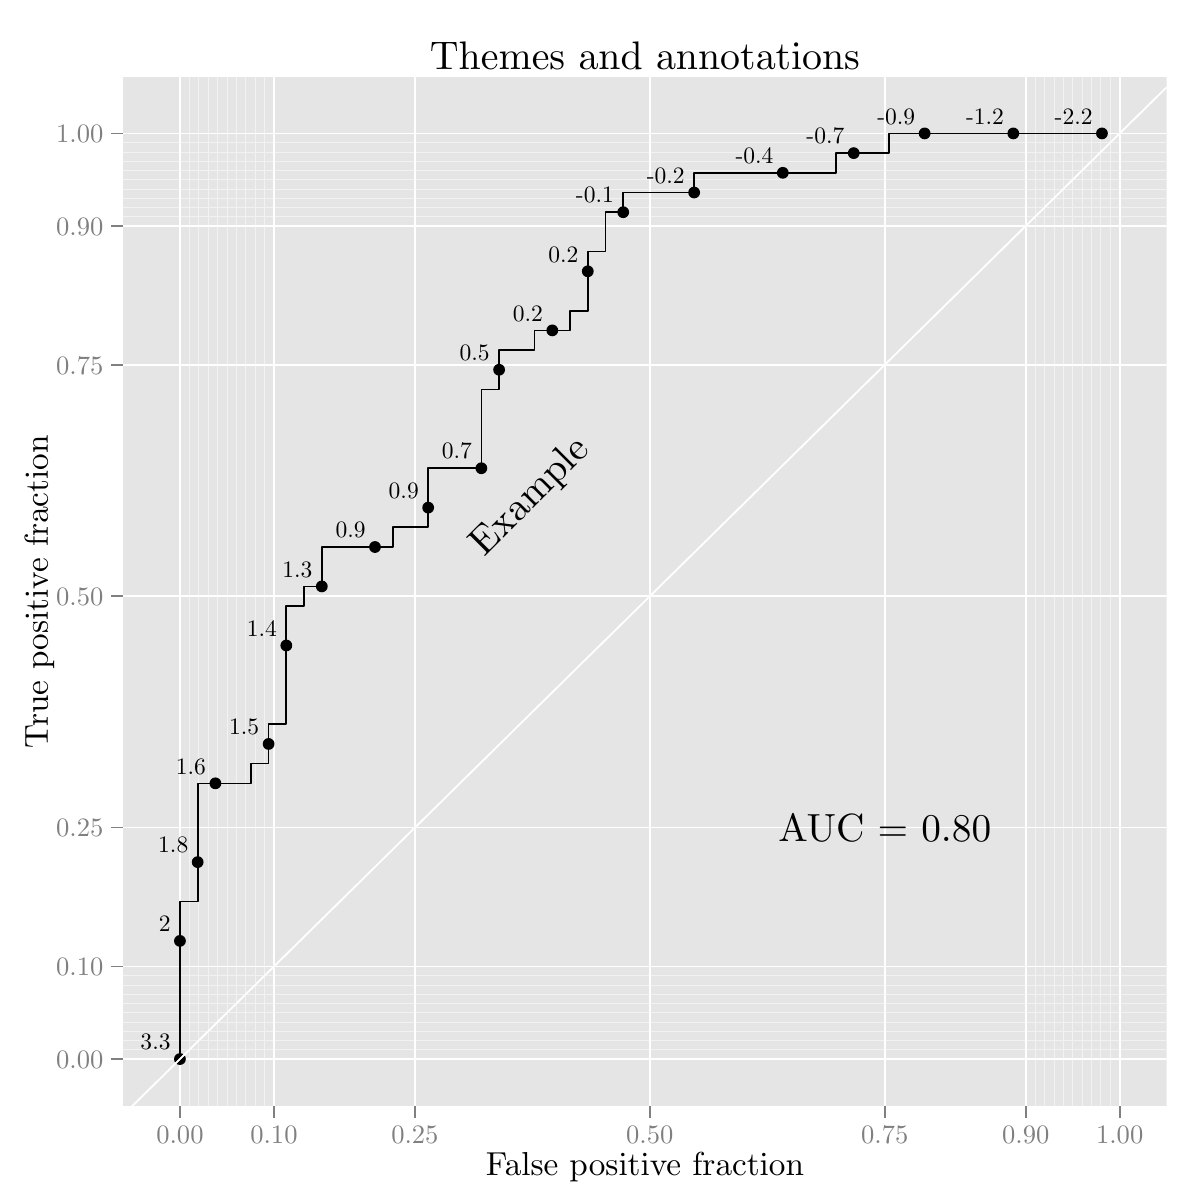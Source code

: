 % Created by tikzDevice version 0.7.0 on 2015-01-26 16:55:04
% !TEX encoding = UTF-8 Unicode
\documentclass[10pt]{article}

\nonstopmode

\usepackage{tikz}

\usepackage[active,tightpage,psfixbb]{preview}

\PreviewEnvironment{pgfpicture}

\setlength\PreviewBorder{0pt}
\begin{document}

\begin{tikzpicture}[x=1pt,y=1pt]
\definecolor[named]{fillColor}{rgb}{1.00,1.00,1.00}
\path[use as bounding box,fill=fillColor,fill opacity=0.00] (0,0) rectangle (433.62,433.62);
\begin{scope}
\path[clip] (  0.00,  0.00) rectangle (433.62,433.62);
\definecolor[named]{drawColor}{rgb}{1.00,1.00,1.00}
\definecolor[named]{fillColor}{rgb}{1.00,1.00,1.00}

\path[draw=drawColor,line width= 0.6pt,line join=round,line cap=round,fill=fillColor] (  0.00,  0.00) rectangle (433.62,433.62);
\end{scope}
\begin{scope}
\path[clip] ( 44.49, 34.03) rectangle (421.57,405.63);
\definecolor[named]{fillColor}{rgb}{0.90,0.90,0.90}

\path[fill=fillColor] ( 44.49, 34.03) rectangle (421.57,405.63);
\definecolor[named]{drawColor}{rgb}{0.95,0.95,0.95}

\path[draw=drawColor,line width= 0.3pt,line join=round] ( 44.49, 54.27) --
	(421.57, 54.27);

\path[draw=drawColor,line width= 0.3pt,line join=round] ( 44.49, 57.61) --
	(421.57, 57.61);

\path[draw=drawColor,line width= 0.3pt,line join=round] ( 44.49, 60.96) --
	(421.57, 60.96);

\path[draw=drawColor,line width= 0.3pt,line join=round] ( 44.49, 64.30) --
	(421.57, 64.30);

\path[draw=drawColor,line width= 0.3pt,line join=round] ( 44.49, 67.65) --
	(421.57, 67.65);

\path[draw=drawColor,line width= 0.3pt,line join=round] ( 44.49, 70.99) --
	(421.57, 70.99);

\path[draw=drawColor,line width= 0.3pt,line join=round] ( 44.49, 74.34) --
	(421.57, 74.34);

\path[draw=drawColor,line width= 0.3pt,line join=round] ( 44.49, 77.68) --
	(421.57, 77.68);

\path[draw=drawColor,line width= 0.3pt,line join=round] ( 44.49, 81.03) --
	(421.57, 81.03);

\path[draw=drawColor,line width= 0.3pt,line join=round] ( 44.49,355.30) --
	(421.57,355.30);

\path[draw=drawColor,line width= 0.3pt,line join=round] ( 44.49,358.64) --
	(421.57,358.64);

\path[draw=drawColor,line width= 0.3pt,line join=round] ( 44.49,361.99) --
	(421.57,361.99);

\path[draw=drawColor,line width= 0.3pt,line join=round] ( 44.49,365.33) --
	(421.57,365.33);

\path[draw=drawColor,line width= 0.3pt,line join=round] ( 44.49,368.68) --
	(421.57,368.68);

\path[draw=drawColor,line width= 0.3pt,line join=round] ( 44.49,372.02) --
	(421.57,372.02);

\path[draw=drawColor,line width= 0.3pt,line join=round] ( 44.49,375.37) --
	(421.57,375.37);

\path[draw=drawColor,line width= 0.3pt,line join=round] ( 44.49,378.71) --
	(421.57,378.71);

\path[draw=drawColor,line width= 0.3pt,line join=round] ( 44.49,382.05) --
	(421.57,382.05);

\path[draw=drawColor,line width= 0.3pt,line join=round] ( 68.42, 34.03) --
	( 68.42,405.63);

\path[draw=drawColor,line width= 0.3pt,line join=round] ( 71.81, 34.03) --
	( 71.81,405.63);

\path[draw=drawColor,line width= 0.3pt,line join=round] ( 75.21, 34.03) --
	( 75.21,405.63);

\path[draw=drawColor,line width= 0.3pt,line join=round] ( 78.60, 34.03) --
	( 78.60,405.63);

\path[draw=drawColor,line width= 0.3pt,line join=round] ( 82.00, 34.03) --
	( 82.00,405.63);

\path[draw=drawColor,line width= 0.3pt,line join=round] ( 85.40, 34.03) --
	( 85.40,405.63);

\path[draw=drawColor,line width= 0.3pt,line join=round] ( 88.79, 34.03) --
	( 88.79,405.63);

\path[draw=drawColor,line width= 0.3pt,line join=round] ( 92.19, 34.03) --
	( 92.19,405.63);

\path[draw=drawColor,line width= 0.3pt,line join=round] ( 95.58, 34.03) --
	( 95.58,405.63);

\path[draw=drawColor,line width= 0.3pt,line join=round] (374.04, 34.03) --
	(374.04,405.63);

\path[draw=drawColor,line width= 0.3pt,line join=round] (377.43, 34.03) --
	(377.43,405.63);

\path[draw=drawColor,line width= 0.3pt,line join=round] (380.83, 34.03) --
	(380.83,405.63);

\path[draw=drawColor,line width= 0.3pt,line join=round] (384.22, 34.03) --
	(384.22,405.63);

\path[draw=drawColor,line width= 0.3pt,line join=round] (387.62, 34.03) --
	(387.62,405.63);

\path[draw=drawColor,line width= 0.3pt,line join=round] (391.02, 34.03) --
	(391.02,405.63);

\path[draw=drawColor,line width= 0.3pt,line join=round] (394.41, 34.03) --
	(394.41,405.63);

\path[draw=drawColor,line width= 0.3pt,line join=round] (397.81, 34.03) --
	(397.81,405.63);

\path[draw=drawColor,line width= 0.3pt,line join=round] (401.20, 34.03) --
	(401.20,405.63);
\definecolor[named]{drawColor}{rgb}{1.00,1.00,1.00}

\path[draw=drawColor,line width= 0.6pt,line join=round] ( 44.49, 50.93) --
	(421.57, 50.93);

\path[draw=drawColor,line width= 0.6pt,line join=round] ( 44.49, 84.37) --
	(421.57, 84.37);

\path[draw=drawColor,line width= 0.6pt,line join=round] ( 44.49,134.54) --
	(421.57,134.54);

\path[draw=drawColor,line width= 0.6pt,line join=round] ( 44.49,218.16) --
	(421.57,218.16);

\path[draw=drawColor,line width= 0.6pt,line join=round] ( 44.49,301.78) --
	(421.57,301.78);

\path[draw=drawColor,line width= 0.6pt,line join=round] ( 44.49,351.95) --
	(421.57,351.95);

\path[draw=drawColor,line width= 0.6pt,line join=round] ( 44.49,385.40) --
	(421.57,385.40);

\path[draw=drawColor,line width= 0.6pt,line join=round] ( 65.02, 34.03) --
	( 65.02,405.63);

\path[draw=drawColor,line width= 0.6pt,line join=round] ( 98.98, 34.03) --
	( 98.98,405.63);

\path[draw=drawColor,line width= 0.6pt,line join=round] (149.92, 34.03) --
	(149.92,405.63);

\path[draw=drawColor,line width= 0.6pt,line join=round] (234.81, 34.03) --
	(234.81,405.63);

\path[draw=drawColor,line width= 0.6pt,line join=round] (319.70, 34.03) --
	(319.70,405.63);

\path[draw=drawColor,line width= 0.6pt,line join=round] (370.64, 34.03) --
	(370.64,405.63);

\path[draw=drawColor,line width= 0.6pt,line join=round] (404.60, 34.03) --
	(404.60,405.63);

\path[] (398.19,385.40) circle (  2.13);

\path[] (391.78,385.40) circle (  2.13);

\path[] (385.38,385.40) circle (  2.13);

\path[] (378.97,385.40) circle (  2.13);

\path[] (372.56,385.40) circle (  2.13);

\path[] (366.16,385.40) circle (  2.13);

\path[] (359.75,385.40) circle (  2.13);

\path[] (353.34,385.40) circle (  2.13);

\path[] (346.93,385.40) circle (  2.13);

\path[] (340.53,385.40) circle (  2.13);

\path[] (334.12,385.40) circle (  2.13);

\path[] (327.71,385.40) circle (  2.13);

\path[] (321.31,385.40) circle (  2.13);

\path[] (321.31,378.28) circle (  2.13);

\path[] (314.90,378.28) circle (  2.13);

\path[] (308.49,378.28) circle (  2.13);

\path[] (302.08,378.28) circle (  2.13);

\path[] (302.08,371.17) circle (  2.13);

\path[] (295.68,371.17) circle (  2.13);

\path[] (289.27,371.17) circle (  2.13);

\path[] (282.86,371.17) circle (  2.13);

\path[] (276.46,371.17) circle (  2.13);

\path[] (270.05,371.17) circle (  2.13);

\path[] (263.64,371.17) circle (  2.13);

\path[] (257.24,371.17) circle (  2.13);

\path[] (250.83,371.17) circle (  2.13);

\path[] (250.83,364.05) circle (  2.13);

\path[] (244.42,364.05) circle (  2.13);

\path[] (238.01,364.05) circle (  2.13);

\path[] (231.61,364.05) circle (  2.13);

\path[] (225.20,364.05) circle (  2.13);

\path[] (225.20,356.93) circle (  2.13);

\path[] (218.79,356.93) circle (  2.13);

\path[] (218.79,349.82) circle (  2.13);

\path[] (218.79,342.70) circle (  2.13);

\path[] (212.39,342.70) circle (  2.13);

\path[] (212.39,335.58) circle (  2.13);

\path[] (212.39,328.47) circle (  2.13);

\path[] (212.39,321.35) circle (  2.13);

\path[] (205.98,321.35) circle (  2.13);

\path[] (205.98,314.23) circle (  2.13);

\path[] (199.57,314.23) circle (  2.13);

\path[] (193.16,314.23) circle (  2.13);

\path[] (193.16,307.12) circle (  2.13);

\path[] (186.76,307.12) circle (  2.13);

\path[] (180.35,307.12) circle (  2.13);

\path[] (180.35,300.00) circle (  2.13);

\path[] (180.35,292.89) circle (  2.13);

\path[] (173.94,292.89) circle (  2.13);

\path[] (173.94,285.77) circle (  2.13);

\path[] (173.94,278.65) circle (  2.13);

\path[] (173.94,271.54) circle (  2.13);

\path[] (173.94,264.42) circle (  2.13);

\path[] (167.54,264.42) circle (  2.13);

\path[] (161.13,264.42) circle (  2.13);

\path[] (154.72,264.42) circle (  2.13);

\path[] (154.72,257.30) circle (  2.13);

\path[] (154.72,250.19) circle (  2.13);

\path[] (154.72,243.07) circle (  2.13);

\path[] (148.31,243.07) circle (  2.13);

\path[] (141.91,243.07) circle (  2.13);

\path[] (141.91,235.95) circle (  2.13);

\path[] (135.50,235.95) circle (  2.13);

\path[] (129.09,235.95) circle (  2.13);

\path[] (122.69,235.95) circle (  2.13);

\path[] (116.28,235.95) circle (  2.13);

\path[] (116.28,228.84) circle (  2.13);

\path[] (116.28,221.72) circle (  2.13);

\path[] (109.87,221.72) circle (  2.13);

\path[] (109.87,214.60) circle (  2.13);

\path[] (103.46,214.60) circle (  2.13);

\path[] (103.46,207.49) circle (  2.13);

\path[] (103.46,200.37) circle (  2.13);

\path[] (103.46,193.25) circle (  2.13);

\path[] (103.46,186.14) circle (  2.13);

\path[] (103.46,179.02) circle (  2.13);

\path[] (103.46,171.91) circle (  2.13);

\path[] ( 97.06,171.91) circle (  2.13);

\path[] ( 97.06,164.79) circle (  2.13);

\path[] ( 97.06,157.67) circle (  2.13);

\path[] ( 90.65,157.67) circle (  2.13);

\path[] ( 90.65,150.56) circle (  2.13);

\path[] ( 84.24,150.56) circle (  2.13);

\path[] ( 77.84,150.56) circle (  2.13);

\path[] ( 71.43,150.56) circle (  2.13);

\path[] ( 71.43,143.44) circle (  2.13);

\path[] ( 71.43,136.32) circle (  2.13);

\path[] ( 71.43,129.21) circle (  2.13);

\path[] ( 71.43,122.09) circle (  2.13);

\path[] ( 71.43,114.97) circle (  2.13);

\path[] ( 71.43,107.86) circle (  2.13);

\path[] ( 65.02,107.86) circle (  2.13);

\path[] ( 65.02,100.74) circle (  2.13);

\path[] ( 65.02, 93.62) circle (  2.13);

\path[] ( 65.02, 86.51) circle (  2.13);

\path[] ( 65.02, 79.39) circle (  2.13);

\path[] ( 65.02, 72.27) circle (  2.13);

\path[] ( 65.02, 65.16) circle (  2.13);

\path[] ( 65.02, 58.04) circle (  2.13);

\path[] ( 65.02, 50.93) circle (  2.13);
\definecolor[named]{fillColor}{rgb}{1.00,1.00,1.00}

\path[draw=drawColor,line width= 0.6pt,line join=round,fill=fillColor] ( 44.49, 30.70) -- (421.57,402.12);
\definecolor[named]{drawColor}{rgb}{0.00,0.00,0.00}

\path[draw=drawColor,line width= 0.6pt,line join=round] (398.19,385.40) --
	(391.78,385.40) --
	(385.38,385.40) --
	(378.97,385.40) --
	(372.56,385.40) --
	(366.16,385.40) --
	(359.75,385.40) --
	(353.34,385.40) --
	(346.93,385.40) --
	(340.53,385.40) --
	(334.12,385.40) --
	(327.71,385.40) --
	(321.31,385.40) --
	(321.31,378.28) --
	(314.90,378.28) --
	(308.49,378.28) --
	(302.08,378.28) --
	(302.08,371.17) --
	(295.68,371.17) --
	(289.27,371.17) --
	(282.86,371.17) --
	(276.46,371.17) --
	(270.05,371.17) --
	(263.64,371.17) --
	(257.24,371.17) --
	(250.83,371.17) --
	(250.83,364.05) --
	(244.42,364.05) --
	(238.01,364.05) --
	(231.61,364.05) --
	(225.20,364.05) --
	(225.20,356.93) --
	(218.79,356.93) --
	(218.79,349.82) --
	(218.79,342.70) --
	(212.39,342.70) --
	(212.39,335.58) --
	(212.39,328.47) --
	(212.39,321.35) --
	(205.98,321.35) --
	(205.98,314.23) --
	(199.57,314.23) --
	(193.16,314.23) --
	(193.16,307.12) --
	(186.76,307.12) --
	(180.35,307.12) --
	(180.35,300.00) --
	(180.35,292.89) --
	(173.94,292.89) --
	(173.94,285.77) --
	(173.94,278.65) --
	(173.94,271.54) --
	(173.94,264.42) --
	(167.54,264.42) --
	(161.13,264.42) --
	(154.72,264.42) --
	(154.72,257.30) --
	(154.72,250.19) --
	(154.72,243.07) --
	(148.31,243.07) --
	(141.91,243.07) --
	(141.91,235.95) --
	(135.50,235.95) --
	(129.09,235.95) --
	(122.69,235.95) --
	(116.28,235.95) --
	(116.28,228.84) --
	(116.28,221.72) --
	(109.87,221.72) --
	(109.87,214.60) --
	(103.46,214.60) --
	(103.46,207.49) --
	(103.46,200.37) --
	(103.46,193.25) --
	(103.46,186.14) --
	(103.46,179.02) --
	(103.46,171.91) --
	( 97.06,171.91) --
	( 97.06,164.79) --
	( 97.06,157.67) --
	( 90.65,157.67) --
	( 90.65,150.56) --
	( 84.24,150.56) --
	( 77.84,150.56) --
	( 71.43,150.56) --
	( 71.43,143.44) --
	( 71.43,136.32) --
	( 71.43,129.21) --
	( 71.43,122.09) --
	( 71.43,114.97) --
	( 71.43,107.86) --
	( 65.02,107.86) --
	( 65.02,100.74) --
	( 65.02, 93.62) --
	( 65.02, 86.51) --
	( 65.02, 79.39) --
	( 65.02, 72.27) --
	( 65.02, 65.16) --
	( 65.02, 58.04) --
	( 65.02, 50.93);

\node[text=drawColor,rotate= 45.00,anchor=base,inner sep=0pt, outer sep=0pt, scale=  1.42] at (194.37,251.36) {Example};

\path[] (370.49,360.24) rectangle (404.43,385.40);

\path[] (360.63,360.24) rectangle (403.02,385.40);

\path[] (351.51,360.24) rectangle (400.56,385.40);

\path[] (342.87,360.24) rectangle (397.46,385.40);

\path[] (334.56,360.24) rectangle (393.92,385.40);

\path[] (326.51,360.24) rectangle (390.06,385.40);

\path[] (318.68,360.24) rectangle (385.94,385.40);

\path[] (311.02,360.24) rectangle (381.62,385.40);

\path[] (303.52,360.24) rectangle (377.13,385.40);

\path[] (296.15,360.24) rectangle (372.49,385.40);

\path[] (288.90,360.24) rectangle (367.71,385.40);

\path[] (281.77,360.24) rectangle (362.81,385.40);

\path[] (274.73,360.24) rectangle (357.81,385.40);

\path[] (274.73,347.72) rectangle (357.81,385.22);

\path[] (267.78,347.72) rectangle (352.71,385.22);

\path[] (260.92,347.72) rectangle (347.51,385.22);

\path[] (254.15,347.72) rectangle (342.23,385.22);

\path[] (254.15,336.87) rectangle (342.23,383.65);

\path[] (247.45,336.87) rectangle (336.86,383.65);

\path[] (240.82,336.87) rectangle (331.42,383.65);

\path[] (234.27,336.87) rectangle (325.91,383.65);

\path[] (227.79,336.87) rectangle (320.32,383.65);

\path[] (221.37,336.87) rectangle (314.67,383.65);

\path[] (215.02,336.87) rectangle (308.95,383.65);

\path[] (208.73,336.87) rectangle (303.16,383.65);

\path[] (202.50,336.87) rectangle (297.31,383.65);

\path[] (202.50,326.85) rectangle (297.31,380.91);

\path[] (196.34,326.85) rectangle (291.39,380.91);

\path[] (190.24,326.85) rectangle (285.42,380.91);

\path[] (184.20,326.85) rectangle (279.38,380.91);

\path[] (178.23,326.85) rectangle (273.28,380.91);

\path[] (178.23,317.35) rectangle (273.28,377.45);

\path[] (172.31,317.35) rectangle (267.12,377.45);

\path[] (172.31,308.24) rectangle (267.12,373.50);

\path[] (172.31,299.42) rectangle (267.12,369.19);

\path[] (166.46,299.42) rectangle (260.89,369.19);

\path[] (166.46,290.85) rectangle (260.89,364.59);

\path[] (166.46,282.48) rectangle (260.89,359.76);

\path[] (166.46,274.28) rectangle (260.89,354.73);

\path[] (160.67,274.28) rectangle (254.60,354.73);

\path[] (160.67,266.25) rectangle (254.60,349.53);

\path[] (154.95,266.25) rectangle (248.25,349.53);

\path[] (149.30,266.25) rectangle (241.84,349.53);

\path[] (149.30,258.35) rectangle (241.84,344.17);

\path[] (143.71,258.35) rectangle (235.35,344.17);

\path[] (138.20,258.35) rectangle (228.80,344.17);

\path[] (138.20,250.57) rectangle (228.80,338.67);

\path[] (138.20,242.92) rectangle (228.80,333.05);

\path[] (132.76,242.92) rectangle (222.17,333.05);

\path[] (132.76,235.38) rectangle (222.17,327.31);

\path[] (132.76,227.94) rectangle (222.17,321.46);

\path[] (132.76,220.59) rectangle (222.17,315.51);

\path[] (132.76,213.34) rectangle (222.17,309.46);

\path[] (127.39,213.34) rectangle (215.47,309.46);

\path[] (122.11,213.34) rectangle (208.70,309.46);

\path[] (116.91,213.34) rectangle (201.84,309.46);

\path[] (116.91,206.19) rectangle (201.84,303.32);

\path[] (116.91,199.12) rectangle (201.84,297.09);

\path[] (116.91,192.13) rectangle (201.84,290.77);

\path[] (111.81,192.13) rectangle (194.89,290.77);

\path[] (106.81,192.13) rectangle (187.86,290.77);

\path[] (106.81,185.23) rectangle (187.86,284.36);

\path[] (101.91,185.23) rectangle (180.72,284.36);

\path[] ( 97.13,185.23) rectangle (173.47,284.36);

\path[] ( 92.49,185.23) rectangle (166.10,284.36);

\path[] ( 88.00,185.23) rectangle (158.60,284.36);

\path[] ( 88.00,178.41) rectangle (158.60,277.87);

\path[] ( 88.00,171.68) rectangle (158.60,271.30);

\path[] ( 83.68,171.68) rectangle (150.94,271.30);

\path[] ( 83.68,165.02) rectangle (150.94,264.65);

\path[] ( 79.56,165.02) rectangle (143.11,264.65);

\path[] ( 79.56,158.45) rectangle (143.11,257.91);

\path[] ( 79.56,151.96) rectangle (143.11,251.09);

\path[] ( 79.56,145.56) rectangle (143.11,244.19);

\path[] ( 79.56,139.24) rectangle (143.11,237.21);

\path[] ( 79.56,133.00) rectangle (143.11,230.14);

\path[] ( 79.56,126.86) rectangle (143.11,222.98);

\path[] ( 75.70,126.86) rectangle (135.06,222.98);

\path[] ( 75.70,120.81) rectangle (135.06,215.73);

\path[] ( 75.70,114.86) rectangle (135.06,208.39);

\path[] ( 72.16,114.86) rectangle (126.75,208.39);

\path[] ( 72.16,109.01) rectangle (126.75,200.95);

\path[] ( 69.06,109.01) rectangle (118.11,200.95);

\path[] ( 66.60,109.01) rectangle (108.99,200.95);

\path[] ( 65.19,109.01) rectangle ( 99.13,200.95);

\path[] ( 65.19,103.27) rectangle ( 99.13,193.40);

\path[] ( 65.19, 97.65) rectangle ( 99.13,185.75);

\path[] ( 65.19, 92.16) rectangle ( 99.13,177.98);

\path[] ( 65.19, 86.80) rectangle ( 99.13,170.08);

\path[] ( 65.19, 81.59) rectangle ( 99.13,162.04);

\path[] ( 65.19, 76.56) rectangle ( 99.13,153.85);

\path[] ( 65.02, 76.56) rectangle ( 87.78,153.85);

\path[] ( 65.02, 71.73) rectangle ( 87.78,145.47);

\path[] ( 65.02, 67.14) rectangle ( 87.78,136.90);

\path[] ( 65.02, 62.82) rectangle ( 87.78,128.09);

\path[] ( 65.02, 58.88) rectangle ( 87.78,118.97);

\path[] ( 65.02, 55.42) rectangle ( 87.78,109.48);

\path[] ( 65.02, 52.68) rectangle ( 87.78, 99.46);

\path[] ( 65.02, 51.11) rectangle ( 87.78, 88.60);

\path[] ( 65.02, 50.93) rectangle ( 87.78, 76.09);
\definecolor[named]{fillColor}{rgb}{0.00,0.00,0.00}

\path[fill=fillColor] (398.19,385.40) circle (  2.13);

\path[fill=fillColor] (366.16,385.40) circle (  2.13);

\path[fill=fillColor] (334.12,385.40) circle (  2.13);

\path[fill=fillColor] (308.49,378.28) circle (  2.13);

\path[fill=fillColor] (282.86,371.17) circle (  2.13);

\path[fill=fillColor] (250.83,364.05) circle (  2.13);

\path[fill=fillColor] (225.20,356.93) circle (  2.13);

\path[fill=fillColor] (212.39,335.58) circle (  2.13);

\path[fill=fillColor] (199.57,314.23) circle (  2.13);

\path[fill=fillColor] (180.35,300.00) circle (  2.13);

\path[fill=fillColor] (173.94,264.42) circle (  2.13);

\path[fill=fillColor] (154.72,250.19) circle (  2.13);

\path[fill=fillColor] (135.50,235.95) circle (  2.13);

\path[fill=fillColor] (116.28,221.72) circle (  2.13);

\path[fill=fillColor] (103.46,200.37) circle (  2.13);

\path[fill=fillColor] ( 97.06,164.79) circle (  2.13);

\path[fill=fillColor] ( 77.84,150.56) circle (  2.13);

\path[fill=fillColor] ( 71.43,122.09) circle (  2.13);

\path[fill=fillColor] ( 65.02, 93.62) circle (  2.13);

\path[fill=fillColor] ( 65.02, 50.93) circle (  2.13);

\node[text=drawColor,anchor=base east,inner sep=0pt, outer sep=0pt, scale=  0.85] at (394.80,388.74) {-2.2};

\node[text=drawColor,anchor=base east,inner sep=0pt, outer sep=0pt, scale=  0.85] at (362.76,388.74) {-1.2};

\node[text=drawColor,anchor=base east,inner sep=0pt, outer sep=0pt, scale=  0.85] at (330.72,388.74) {-0.9};

\node[text=drawColor,anchor=base east,inner sep=0pt, outer sep=0pt, scale=  0.85] at (305.10,381.63) {-0.7};

\node[text=drawColor,anchor=base east,inner sep=0pt, outer sep=0pt, scale=  0.85] at (279.47,374.51) {-0.4};

\node[text=drawColor,anchor=base east,inner sep=0pt, outer sep=0pt, scale=  0.85] at (247.43,367.39) {-0.2};

\node[text=drawColor,anchor=base east,inner sep=0pt, outer sep=0pt, scale=  0.85] at (221.80,360.28) {-0.1};

\node[text=drawColor,anchor=base east,inner sep=0pt, outer sep=0pt, scale=  0.85] at (208.99,338.93) {0.2};

\node[text=drawColor,anchor=base east,inner sep=0pt, outer sep=0pt, scale=  0.85] at (196.18,317.58) {0.2};

\node[text=drawColor,anchor=base east,inner sep=0pt, outer sep=0pt, scale=  0.85] at (176.95,303.35) {0.5};

\node[text=drawColor,anchor=base east,inner sep=0pt, outer sep=0pt, scale=  0.85] at (170.55,267.76) {0.7};

\node[text=drawColor,anchor=base east,inner sep=0pt, outer sep=0pt, scale=  0.85] at (151.33,253.53) {0.9};

\node[text=drawColor,anchor=base east,inner sep=0pt, outer sep=0pt, scale=  0.85] at (132.10,239.30) {0.9};

\node[text=drawColor,anchor=base east,inner sep=0pt, outer sep=0pt, scale=  0.85] at (112.88,225.07) {1.3};

\node[text=drawColor,anchor=base east,inner sep=0pt, outer sep=0pt, scale=  0.85] at (100.07,203.72) {1.4};

\node[text=drawColor,anchor=base east,inner sep=0pt, outer sep=0pt, scale=  0.85] at ( 93.66,168.13) {1.5};

\node[text=drawColor,anchor=base east,inner sep=0pt, outer sep=0pt, scale=  0.85] at ( 74.44,153.90) {1.6};

\node[text=drawColor,anchor=base east,inner sep=0pt, outer sep=0pt, scale=  0.85] at ( 68.03,125.43) {1.8};

\node[text=drawColor,anchor=base east,inner sep=0pt, outer sep=0pt, scale=  0.85] at ( 61.63, 96.97) {2};

\node[text=drawColor,anchor=base east,inner sep=0pt, outer sep=0pt, scale=  0.85] at ( 61.63, 54.27) {3.3};
\definecolor[named]{drawColor}{rgb}{0.90,0.90,0.90}
\definecolor[named]{fillColor}{rgb}{0.90,0.90,0.90}

\path[draw=drawColor,line width= 0.6pt,line join=round,fill=fillColor] ( 44.49, 30.70) -- (421.57,402.12);
\definecolor[named]{drawColor}{rgb}{1.00,1.00,1.00}
\definecolor[named]{fillColor}{rgb}{1.00,1.00,1.00}

\path[draw=drawColor,line width= 0.6pt,line join=round,fill=fillColor] ( 44.49, 30.70) -- (421.57,402.12);
\definecolor[named]{drawColor}{rgb}{0.00,0.00,0.00}

\node[text=drawColor,anchor=base,inner sep=0pt, outer sep=0pt, scale=  1.42] at (319.70,129.66) {AUC = 0.80};
\end{scope}
\begin{scope}
\path[clip] (  0.00,  0.00) rectangle (433.62,433.62);
\definecolor[named]{drawColor}{rgb}{0.50,0.50,0.50}

\node[text=drawColor,anchor=base east,inner sep=0pt, outer sep=0pt, scale=  0.96] at ( 37.37, 47.62) {0.00};

\node[text=drawColor,anchor=base east,inner sep=0pt, outer sep=0pt, scale=  0.96] at ( 37.37, 81.07) {0.10};

\node[text=drawColor,anchor=base east,inner sep=0pt, outer sep=0pt, scale=  0.96] at ( 37.37,131.24) {0.25};

\node[text=drawColor,anchor=base east,inner sep=0pt, outer sep=0pt, scale=  0.96] at ( 37.37,214.86) {0.50};

\node[text=drawColor,anchor=base east,inner sep=0pt, outer sep=0pt, scale=  0.96] at ( 37.37,298.47) {0.75};

\node[text=drawColor,anchor=base east,inner sep=0pt, outer sep=0pt, scale=  0.96] at ( 37.37,348.65) {0.90};

\node[text=drawColor,anchor=base east,inner sep=0pt, outer sep=0pt, scale=  0.96] at ( 37.37,382.09) {1.00};
\end{scope}
\begin{scope}
\path[clip] (  0.00,  0.00) rectangle (433.62,433.62);
\definecolor[named]{drawColor}{rgb}{0.50,0.50,0.50}

\path[draw=drawColor,line width= 0.6pt,line join=round] ( 40.22, 50.93) --
	( 44.49, 50.93);

\path[draw=drawColor,line width= 0.6pt,line join=round] ( 40.22, 84.37) --
	( 44.49, 84.37);

\path[draw=drawColor,line width= 0.6pt,line join=round] ( 40.22,134.54) --
	( 44.49,134.54);

\path[draw=drawColor,line width= 0.6pt,line join=round] ( 40.22,218.16) --
	( 44.49,218.16);

\path[draw=drawColor,line width= 0.6pt,line join=round] ( 40.22,301.78) --
	( 44.49,301.78);

\path[draw=drawColor,line width= 0.6pt,line join=round] ( 40.22,351.95) --
	( 44.49,351.95);

\path[draw=drawColor,line width= 0.6pt,line join=round] ( 40.22,385.40) --
	( 44.49,385.40);
\end{scope}
\begin{scope}
\path[clip] (  0.00,  0.00) rectangle (433.62,433.62);
\definecolor[named]{drawColor}{rgb}{0.50,0.50,0.50}

\path[draw=drawColor,line width= 0.6pt,line join=round] ( 65.02, 29.77) --
	( 65.02, 34.03);

\path[draw=drawColor,line width= 0.6pt,line join=round] ( 98.98, 29.77) --
	( 98.98, 34.03);

\path[draw=drawColor,line width= 0.6pt,line join=round] (149.92, 29.77) --
	(149.92, 34.03);

\path[draw=drawColor,line width= 0.6pt,line join=round] (234.81, 29.77) --
	(234.81, 34.03);

\path[draw=drawColor,line width= 0.6pt,line join=round] (319.70, 29.77) --
	(319.70, 34.03);

\path[draw=drawColor,line width= 0.6pt,line join=round] (370.64, 29.77) --
	(370.64, 34.03);

\path[draw=drawColor,line width= 0.6pt,line join=round] (404.60, 29.77) --
	(404.60, 34.03);
\end{scope}
\begin{scope}
\path[clip] (  0.00,  0.00) rectangle (433.62,433.62);
\definecolor[named]{drawColor}{rgb}{0.50,0.50,0.50}

\node[text=drawColor,anchor=base,inner sep=0pt, outer sep=0pt, scale=  0.96] at ( 65.02, 20.31) {0.00};

\node[text=drawColor,anchor=base,inner sep=0pt, outer sep=0pt, scale=  0.96] at ( 98.98, 20.31) {0.10};

\node[text=drawColor,anchor=base,inner sep=0pt, outer sep=0pt, scale=  0.96] at (149.92, 20.31) {0.25};

\node[text=drawColor,anchor=base,inner sep=0pt, outer sep=0pt, scale=  0.96] at (234.81, 20.31) {0.50};

\node[text=drawColor,anchor=base,inner sep=0pt, outer sep=0pt, scale=  0.96] at (319.70, 20.31) {0.75};

\node[text=drawColor,anchor=base,inner sep=0pt, outer sep=0pt, scale=  0.96] at (370.64, 20.31) {0.90};

\node[text=drawColor,anchor=base,inner sep=0pt, outer sep=0pt, scale=  0.96] at (404.60, 20.31) {1.00};
\end{scope}
\begin{scope}
\path[clip] (  0.00,  0.00) rectangle (433.62,433.62);
\definecolor[named]{drawColor}{rgb}{0.00,0.00,0.00}

\node[text=drawColor,anchor=base,inner sep=0pt, outer sep=0pt, scale=  1.20] at (233.03,  9.03) {False positive fraction};
\end{scope}
\begin{scope}
\path[clip] (  0.00,  0.00) rectangle (433.62,433.62);
\definecolor[named]{drawColor}{rgb}{0.00,0.00,0.00}

\node[text=drawColor,rotate= 90.00,anchor=base,inner sep=0pt, outer sep=0pt, scale=  1.20] at ( 17.30,219.83) {True positive fraction};
\end{scope}
\begin{scope}
\path[clip] (  0.00,  0.00) rectangle (433.62,433.62);
\definecolor[named]{drawColor}{rgb}{0.00,0.00,0.00}

\node[text=drawColor,anchor=base,inner sep=0pt, outer sep=0pt, scale=  1.44] at (233.03,408.65) {Themes and annotations};
\end{scope}
\end{tikzpicture}

\end{document}
